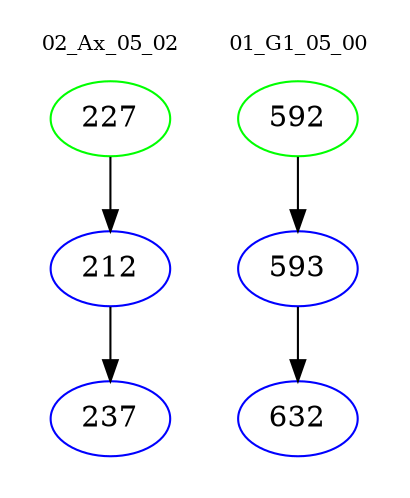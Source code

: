 digraph{
subgraph cluster_0 {
color = white
label = "02_Ax_05_02";
fontsize=10;
T0_227 [label="227", color="green"]
T0_227 -> T0_212 [color="black"]
T0_212 [label="212", color="blue"]
T0_212 -> T0_237 [color="black"]
T0_237 [label="237", color="blue"]
}
subgraph cluster_1 {
color = white
label = "01_G1_05_00";
fontsize=10;
T1_592 [label="592", color="green"]
T1_592 -> T1_593 [color="black"]
T1_593 [label="593", color="blue"]
T1_593 -> T1_632 [color="black"]
T1_632 [label="632", color="blue"]
}
}
